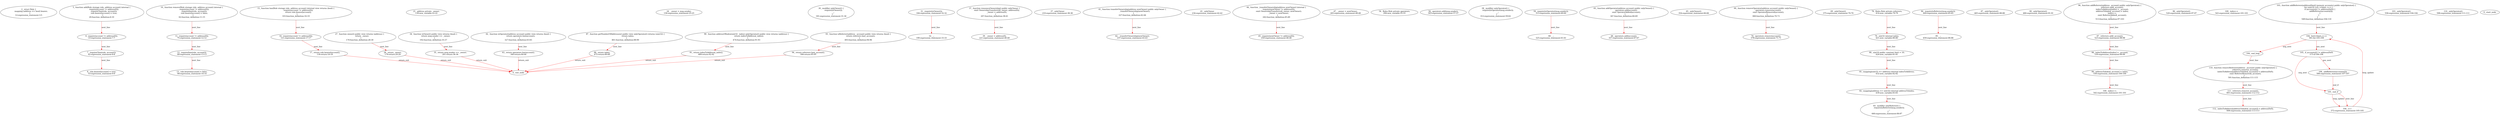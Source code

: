 digraph  {
12 [label="2_ struct Role {\n        mapping (address => bool) bearer;\n    }\n12-expression_statement-3-5", method="Role()", type_label=expression_statement];
20 [label="5_ function add(Role storage role, address account) internal {\n        require(account != address(0));\n        require(!has(role, account));\n        role.bearer[account] = true;\n    }\n20-function_definition-6-10", method="add(Role storage role,address account)", type_label=function_definition];
33 [label="6_ require(account != address(0));\n33-expression_statement-7-7", method="add(Role storage role,address account)", type_label=expression_statement];
42 [label="7_ require(!has(role, account));\n42-expression_statement-8-8", method="add(Role storage role,address account)", type_label=expression_statement];
53 [label="8_ role.bearer[account] = true;\n53-expression_statement-9-9", method="add(Role storage role,address account)", type_label=expression_statement];
62 [label="10_ function remove(Role storage role, address account) internal {\n        require(account != address(0));\n        require(has(role, account));\n        role.bearer[account] = false;\n    }\n62-function_definition-11-15", method="remove(Role storage role,address account)", type_label=function_definition];
75 [label="11_ require(account != address(0));\n75-expression_statement-12-12", method="remove(Role storage role,address account)", type_label=expression_statement];
84 [label="12_ require(has(role, account));\n84-expression_statement-13-13", method="remove(Role storage role,address account)", type_label=expression_statement];
94 [label="13_ role.bearer[account] = false;\n94-expression_statement-14-14", method="remove(Role storage role,address account)", type_label=expression_statement];
103 [label="15_ function has(Role storage role, address account) internal view returns (bool) {\n        require(account != address(0));\n        return role.bearer[account];\n    }\n103-function_definition-16-19", method="has(Role storage role,address account)", type_label=function_definition];
121 [label="16_ require(account != address(0));\n121-expression_statement-17-17", method="has(Role storage role,address account)", type_label=expression_statement];
130 [label="17_ return role.bearer[account];\n130-return-18-18", method="has(Role storage role,address account)", type_label=return];
139 [label="21_ address private _owner;\n139-new_variable-22-22", method="", type_label=new_variable];
156 [label="24_ _owner = msg.sender;\n156-expression_statement-25-25", method="", type_label=expression_statement];
170 [label="27_ function owner() public view returns (address) {\n        return _owner;\n    }\n170-function_definition-28-30", method="owner()", type_label=function_definition];
179 [label="28_ return _owner;\n179-return-29-29", method="owner()", type_label=return];
181 [label="30_ modifier onlyOwner() {\n        require(isOwner());\n        _;\n    }\n181-expression_statement-31-34", method="", type_label=expression_statement];
184 [label="31_ require(isOwner());\n184-expression_statement-32-32", method="", type_label=expression_statement];
190 [label="32_ _;\n190-expression_statement-33-33", method="", type_label=expression_statement];
192 [label="34_ function isOwner() public view returns (bool) {\n        return msg.sender == _owner;\n    }\n192-function_definition-35-37", method="isOwner()", type_label=function_definition];
201 [label="35_ return msg.sender == _owner;\n201-return-36-36", method="isOwner()", type_label=return];
207 [label="37_ function renounceOwnership() public onlyOwner {\n        emit OwnershipTransferred(_owner, address(0));\n        _owner = address(0);\n    }\n207-function_definition-38-41", method="renounceOwnership()", type_label=function_definition];
210 [label="37_ onlyOwner\n210-expression_statement-38-38", method="renounceOwnership()", type_label=expression_statement];
221 [label="39_ _owner = address(0);\n221-expression_statement-40-40", method="renounceOwnership()", type_label=expression_statement];
227 [label="41_ function transferOwnership(address newOwner) public onlyOwner {\n        _transferOwnership(newOwner);\n    }\n227-function_definition-42-44", method="transferOwnership(address newOwner)", type_label=function_definition];
234 [label="41_ onlyOwner\n234-expression_statement-42-42", method="transferOwnership(address newOwner)", type_label=expression_statement];
237 [label="42_ _transferOwnership(newOwner);\n237-expression_statement-43-43", method="transferOwnership(address newOwner)", type_label=expression_statement];
242 [label="44_ function _transferOwnership(address newOwner) internal {\n        require(newOwner != address(0));\n        emit OwnershipTransferred(_owner, newOwner);\n        _owner = newOwner;\n    }\n242-function_definition-45-49", method="_transferOwnership(address newOwner)", type_label=function_definition];
250 [label="45_ require(newOwner != address(0));\n250-expression_statement-46-46", method="_transferOwnership(address newOwner)", type_label=expression_statement];
265 [label="47_ _owner = newOwner;\n265-expression_statement-48-48", method="_transferOwnership(address newOwner)", type_label=expression_statement];
294 [label="54_ Roles.Role private operators;\n294-new_variable-55-55", method="", type_label=new_variable];
303 [label="56_ operators.add(msg.sender);\n303-expression_statement-57-57", method="", type_label=expression_statement];
312 [label="58_ modifier onlyOperator() {\n        require(isOperator(msg.sender));\n        _;\n    }\n312-expression_statement-59-62", method="", type_label=expression_statement];
315 [label="59_ require(isOperator(msg.sender));\n315-expression_statement-60-60", method="", type_label=expression_statement];
325 [label="60_ _;\n325-expression_statement-61-61", method="", type_label=expression_statement];
327 [label="62_ function isOperator(address account) public view returns (bool) {\n        return operators.has(account);\n    }\n327-function_definition-63-65", method="isOperator(address account)", type_label=function_definition];
340 [label="63_ return operators.has(account);\n340-return-64-64", method="isOperator(address account)", type_label=return];
347 [label="65_ function addOperator(address account) public onlyOwner() {\n        operators.add(account);\n        emit OperatorAdded(account);\n    }\n347-function_definition-66-69", method="addOperator(address account)", type_label=function_definition];
354 [label="65_ onlyOwner()\n354-expression_statement-66-66", method="addOperator(address account)", type_label=expression_statement];
357 [label="66_ operators.add(account);\n357-expression_statement-67-67", method="addOperator(address account)", type_label=expression_statement];
368 [label="69_ function removeOperator(address account) public onlyOwner() {\n        operators.remove(account);\n        emit OperatorRemoved(account);\n    }\n368-function_definition-70-73", method="removeOperator(address account)", type_label=function_definition];
375 [label="69_ onlyOwner()\n375-expression_statement-70-70", method="removeOperator(address account)", type_label=expression_statement];
378 [label="70_ operators.remove(account);\n378-expression_statement-71-71", method="removeOperator(address account)", type_label=expression_statement];
414 [label="78_ Roles.Role private referrers;\n414-new_variable-79-79", method="", type_label=new_variable];
421 [label="79_ uint32 internal index;\n421-new_variable-80-80", method="", type_label=new_variable];
426 [label="80_ uint16 public constant limit = 10;\n426-new_variable-81-81", method="", type_label=new_variable];
432 [label="81_ mapping(uint32 => address) internal indexToAddress;\n432-new_variable-82-82", method="", type_label=new_variable];
439 [label="82_ mapping(address => uint32) internal addressToIndex;\n439-new_variable-83-83", method="", type_label=new_variable];
446 [label="83_ modifier onlyReferrer() {\n        require(isReferrer(msg.sender));\n        _;\n    }\n446-expression_statement-84-87", method="", type_label=expression_statement];
449 [label="84_ require(isReferrer(msg.sender));\n449-expression_statement-85-85", method="", type_label=expression_statement];
459 [label="85_ _;\n459-expression_statement-86-86", method="", type_label=expression_statement];
461 [label="87_ function getNumberOfAddresses() public view onlyOperator() returns (uint32) {\n        return index;\n    }\n461-function_definition-88-90", method="getNumberOfAddresses()", type_label=function_definition];
465 [label="87_ onlyOperator()\n465-expression_statement-88-88", method="getNumberOfAddresses()", type_label=expression_statement];
472 [label="88_ return index;\n472-return-89-89", method="getNumberOfAddresses()", type_label=return];
474 [label="90_ function addressOfIndex(uint32 _index) onlyOperator() public view returns (address) {\n        return indexToAddress[_index];\n    }\n474-function_definition-91-93", method="addressOfIndex(uint32 _index)", type_label=function_definition];
480 [label="90_ onlyOperator()\n480-expression_statement-91-91", method="addressOfIndex(uint32 _index)", type_label=expression_statement];
489 [label="91_ return indexToAddress[_index];\n489-return-92-92", method="addressOfIndex(uint32 _index)", type_label=return];
493 [label="93_ function isReferrer(address _account) public view returns (bool) {\n        return referrers.has(_account);\n    }\n493-function_definition-94-96", method="isReferrer(address _account)", type_label=function_definition];
506 [label="94_ return referrers.has(_account);\n506-return-95-95", method="isReferrer(address _account)", type_label=return];
513 [label="96_ function addReferrer(address _account) public onlyOperator() {\n        referrers.add(_account);\n        indexToAddress[index] = _account;\n        addressToIndex[_account] = index;\n        index++;\n        emit ReferrerAdded(_account);\n    }\n513-function_definition-97-103", method="addReferrer(address _account)", type_label=function_definition];
520 [label="96_ onlyOperator()\n520-expression_statement-97-97", method="addReferrer(address _account)", type_label=expression_statement];
523 [label="97_ referrers.add(_account);\n523-expression_statement-98-98", method="addReferrer(address _account)", type_label=expression_statement];
530 [label="98_ indexToAddress[index] = _account;\n530-expression_statement-99-99", method="addReferrer(address _account)", type_label=expression_statement];
536 [label="99_ addressToIndex[_account] = index;\n536-expression_statement-100-100", method="addReferrer(address _account)", type_label=expression_statement];
542 [label="100_ index++;\n542-expression_statement-101-101", method="addReferrer(address _account)", type_label=expression_statement];
543 [label="100_ index++\n543-expression_statement-101-101", method="addReferrer(address _account)", type_label=expression_statement];
549 [label="103_ function addReferrers(address[limit] memory accounts) public onlyOperator() {\n        for (uint16 i=0; i<limit; i++) {\n            if (accounts[i] != address(0x0)) {\n                addReferrer(accounts[i]);\n            }\n        }\n    }\n549-function_definition-104-110", method="addReferrers(address[limit] memory accounts)", type_label=function_definition];
558 [label="103_ onlyOperator()\n558-expression_statement-104-104", method="addReferrers(address[limit] memory accounts)", type_label=expression_statement];
561 [label="104_ for(i<limit;;i++)\n561-for-105-109", method="addReferrers(address[limit] memory accounts)", type_label=for];
1178 [label="104_ end_loop", method="addReferrers(address[limit] memory accounts)", type_label=end_loop];
572 [label="104_ i++\n572-expression_statement-105-105", method="addReferrers(address[limit] memory accounts)", type_label=expression_statement];
575 [label="105_ if_accounts[i] != address(0x0)\n575-if-106-108", method="addReferrers(address[limit] memory accounts)", type_label=if];
1192 [label="105_ end_if", method="addReferrers(address[limit] memory accounts)", type_label=end_if];
584 [label="106_ addReferrer(accounts[i]);\n584-expression_statement-107-107", method="addReferrers(address[limit] memory accounts)", type_label=expression_statement];
591 [label="110_ function removeReferrer(address _account) public onlyOperator() {\n        referrers.remove(_account);\n        indexToAddress[addressToIndex[_account]] = address(0x0);\n        emit ReferrerRemoved(_account);\n    }\n591-function_definition-111-115", method="removeReferrer(address _account)", type_label=function_definition];
598 [label="110_ onlyOperator()\n598-expression_statement-111-111", method="removeReferrer(address _account)", type_label=expression_statement];
601 [label="111_ referrers.remove(_account);\n601-expression_statement-112-112", method="removeReferrer(address _account)", type_label=expression_statement];
608 [label="112_ indexToAddress[addressToIndex[_account]] = address(0x0);\n608-expression_statement-113-113", method="removeReferrer(address _account)", type_label=expression_statement];
1 [label="0_ start_node", method="", type_label=start];
2 [label="0_ exit_node", method="", type_label=exit];
20 -> 33  [color=red, controlflow_type=next_line, edge_type=CFG_edge, key=0, label=next_line];
33 -> 42  [color=red, controlflow_type=next_line, edge_type=CFG_edge, key=0, label=next_line];
42 -> 53  [color=red, controlflow_type=next_line, edge_type=CFG_edge, key=0, label=next_line];
62 -> 75  [color=red, controlflow_type=next_line, edge_type=CFG_edge, key=0, label=next_line];
75 -> 84  [color=red, controlflow_type=next_line, edge_type=CFG_edge, key=0, label=next_line];
84 -> 94  [color=red, controlflow_type=next_line, edge_type=CFG_edge, key=0, label=next_line];
103 -> 121  [color=red, controlflow_type=next_line, edge_type=CFG_edge, key=0, label=next_line];
121 -> 130  [color=red, controlflow_type=next_line, edge_type=CFG_edge, key=0, label=next_line];
130 -> 2  [color=red, controlflow_type=return_exit, edge_type=CFG_edge, key=0, label=return_exit];
170 -> 179  [color=red, controlflow_type=next_line, edge_type=CFG_edge, key=0, label=next_line];
179 -> 2  [color=red, controlflow_type=return_exit, edge_type=CFG_edge, key=0, label=return_exit];
184 -> 190  [color=red, controlflow_type=next_line, edge_type=CFG_edge, key=0, label=next_line];
192 -> 201  [color=red, controlflow_type=next_line, edge_type=CFG_edge, key=0, label=next_line];
201 -> 2  [color=red, controlflow_type=return_exit, edge_type=CFG_edge, key=0, label=return_exit];
207 -> 221  [color=red, controlflow_type=next_line, edge_type=CFG_edge, key=0, label=next_line];
227 -> 237  [color=red, controlflow_type=next_line, edge_type=CFG_edge, key=0, label=next_line];
242 -> 250  [color=red, controlflow_type=next_line, edge_type=CFG_edge, key=0, label=next_line];
315 -> 325  [color=red, controlflow_type=next_line, edge_type=CFG_edge, key=0, label=next_line];
327 -> 340  [color=red, controlflow_type=next_line, edge_type=CFG_edge, key=0, label=next_line];
340 -> 2  [color=red, controlflow_type=return_exit, edge_type=CFG_edge, key=0, label=return_exit];
347 -> 357  [color=red, controlflow_type=next_line, edge_type=CFG_edge, key=0, label=next_line];
368 -> 378  [color=red, controlflow_type=next_line, edge_type=CFG_edge, key=0, label=next_line];
414 -> 421  [color=red, controlflow_type=next_line, edge_type=CFG_edge, key=0, label=next_line];
421 -> 426  [color=red, controlflow_type=next_line, edge_type=CFG_edge, key=0, label=next_line];
426 -> 432  [color=red, controlflow_type=next_line, edge_type=CFG_edge, key=0, label=next_line];
432 -> 439  [color=red, controlflow_type=next_line, edge_type=CFG_edge, key=0, label=next_line];
439 -> 446  [color=red, controlflow_type=next_line, edge_type=CFG_edge, key=0, label=next_line];
449 -> 459  [color=red, controlflow_type=next_line, edge_type=CFG_edge, key=0, label=next_line];
461 -> 472  [color=red, controlflow_type=next_line, edge_type=CFG_edge, key=0, label=next_line];
472 -> 2  [color=red, controlflow_type=return_exit, edge_type=CFG_edge, key=0, label=return_exit];
474 -> 489  [color=red, controlflow_type=next_line, edge_type=CFG_edge, key=0, label=next_line];
489 -> 2  [color=red, controlflow_type=return_exit, edge_type=CFG_edge, key=0, label=return_exit];
493 -> 506  [color=red, controlflow_type=next_line, edge_type=CFG_edge, key=0, label=next_line];
506 -> 2  [color=red, controlflow_type=return_exit, edge_type=CFG_edge, key=0, label=return_exit];
513 -> 523  [color=red, controlflow_type=next_line, edge_type=CFG_edge, key=0, label=next_line];
523 -> 530  [color=red, controlflow_type=next_line, edge_type=CFG_edge, key=0, label=next_line];
530 -> 536  [color=red, controlflow_type=next_line, edge_type=CFG_edge, key=0, label=next_line];
536 -> 542  [color=red, controlflow_type=next_line, edge_type=CFG_edge, key=0, label=next_line];
549 -> 561  [color=red, controlflow_type=next_line, edge_type=CFG_edge, key=0, label=next_line];
561 -> 575  [color=red, controlflow_type=pos_next, edge_type=CFG_edge, key=0, label=pos_next];
561 -> 1178  [color=red, controlflow_type=neg_next, edge_type=CFG_edge, key=0, label=neg_next];
1178 -> 591  [color=red, controlflow_type=next_line, edge_type=CFG_edge, key=0, label=next_line];
572 -> 561  [color=red, controlflow_type=loop_update, edge_type=CFG_edge, key=0, label=loop_update];
575 -> 584  [color=red, controlflow_type=pos_next, edge_type=CFG_edge, key=0, label=pos_next];
575 -> 1192  [color=red, controlflow_type=neg_next, edge_type=CFG_edge, key=0, label=neg_next];
1192 -> 572  [color=red, controlflow_type=loop_update, edge_type=CFG_edge, key=0, label=loop_update];
1192 -> 572  [color=red, controlflow_type=next_line, edge_type=CFG_edge, key=1, label=next_line];
584 -> 1192  [color=red, controlflow_type=end_if, edge_type=CFG_edge, key=0, label=end_if];
591 -> 601  [color=red, controlflow_type=next_line, edge_type=CFG_edge, key=0, label=next_line];
601 -> 608  [color=red, controlflow_type=next_line, edge_type=CFG_edge, key=0, label=next_line];
}
